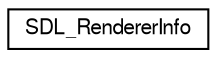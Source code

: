 digraph "Graphical Class Hierarchy"
{
  edge [fontname="FreeSans",fontsize="10",labelfontname="FreeSans",labelfontsize="10"];
  node [fontname="FreeSans",fontsize="10",shape=record];
  rankdir="LR";
  Node1 [label="SDL_RendererInfo",height=0.2,width=0.4,color="black", fillcolor="white", style="filled",URL="$d8/d04/struct_s_d_l___renderer_info.html",tooltip="Information on the capabilities of a render driver or context. "];
}
